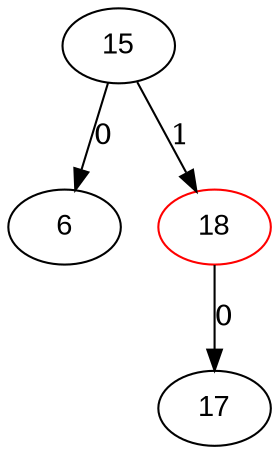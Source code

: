 digraph BST {
	node [fontname="Arial"];
	15 -> 6[label="0"]
	15 -> 18[label="1"]
	18 -> 17[label="0"]
	18[color=red]

}